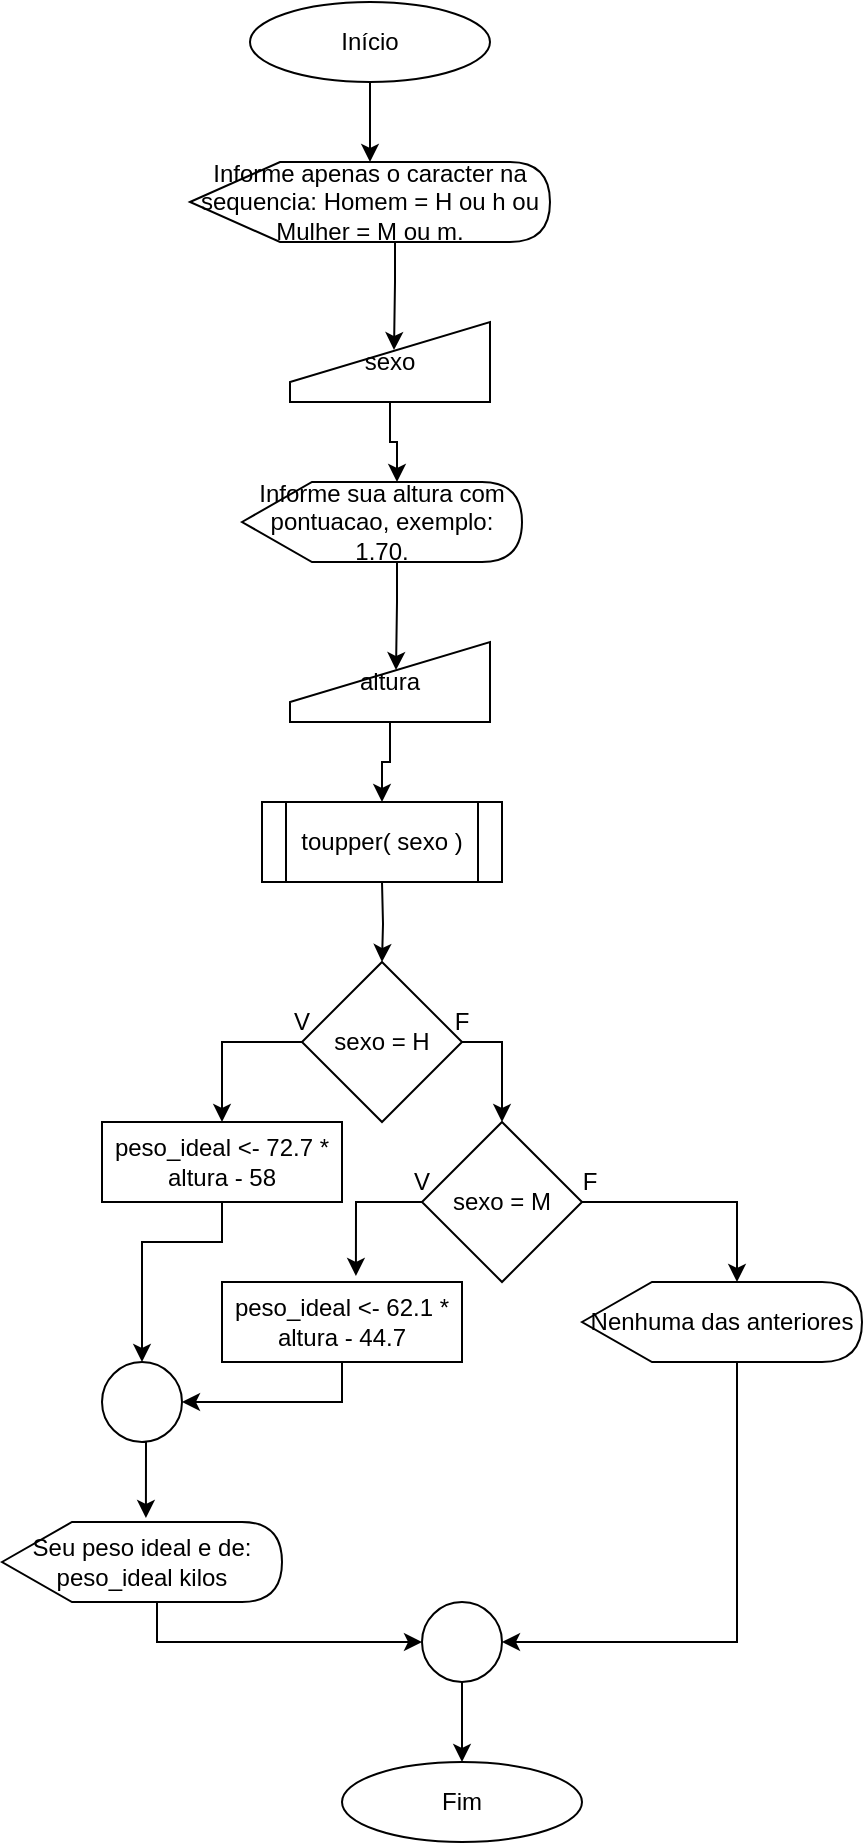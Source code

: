 <mxfile version="14.6.5" type="device"><diagram id="eR1Zb5RVLTV1uuEW3yPG" name="Page-1"><mxGraphModel dx="1108" dy="1549" grid="1" gridSize="10" guides="1" tooltips="1" connect="1" arrows="1" fold="1" page="1" pageScale="1" pageWidth="827" pageHeight="1169" math="0" shadow="0"><root><mxCell id="0"/><mxCell id="1" parent="0"/><mxCell id="b7pSza3pBghSQqpbN5Mq-29" style="edgeStyle=orthogonalEdgeStyle;rounded=0;orthogonalLoop=1;jettySize=auto;html=1;exitX=0.5;exitY=1;exitDx=0;exitDy=0;" parent="1" source="NN8kFv3UxyB4Z3Qv7Q7P-1" target="NN8kFv3UxyB4Z3Qv7Q7P-3" edge="1"><mxGeometry relative="1" as="geometry"/></mxCell><mxCell id="NN8kFv3UxyB4Z3Qv7Q7P-1" value="Início" style="ellipse;whiteSpace=wrap;html=1;" parent="1" vertex="1"><mxGeometry x="354" y="-440" width="120" height="40" as="geometry"/></mxCell><mxCell id="b7pSza3pBghSQqpbN5Mq-30" style="edgeStyle=orthogonalEdgeStyle;rounded=0;orthogonalLoop=1;jettySize=auto;html=1;exitX=0;exitY=0;exitDx=102.5;exitDy=40;exitPerimeter=0;entryX=0.52;entryY=0.35;entryDx=0;entryDy=0;entryPerimeter=0;" parent="1" source="NN8kFv3UxyB4Z3Qv7Q7P-3" target="NN8kFv3UxyB4Z3Qv7Q7P-5" edge="1"><mxGeometry relative="1" as="geometry"/></mxCell><mxCell id="NN8kFv3UxyB4Z3Qv7Q7P-3" value="Informe apenas o caracter na sequencia: Homem = H ou h ou Mulher = M ou m." style="shape=display;whiteSpace=wrap;html=1;" parent="1" vertex="1"><mxGeometry x="324" y="-360" width="180" height="40" as="geometry"/></mxCell><mxCell id="b7pSza3pBghSQqpbN5Mq-33" style="edgeStyle=orthogonalEdgeStyle;rounded=0;orthogonalLoop=1;jettySize=auto;html=1;exitX=0.5;exitY=1;exitDx=0;exitDy=0;entryX=0;entryY=0;entryDx=77.5;entryDy=0;entryPerimeter=0;" parent="1" source="NN8kFv3UxyB4Z3Qv7Q7P-5" target="b7pSza3pBghSQqpbN5Mq-31" edge="1"><mxGeometry relative="1" as="geometry"/></mxCell><mxCell id="NN8kFv3UxyB4Z3Qv7Q7P-5" value="sexo" style="shape=manualInput;whiteSpace=wrap;html=1;" parent="1" vertex="1"><mxGeometry x="374" y="-280" width="100" height="40" as="geometry"/></mxCell><mxCell id="NN8kFv3UxyB4Z3Qv7Q7P-32" style="edgeStyle=orthogonalEdgeStyle;rounded=0;orthogonalLoop=1;jettySize=auto;html=1;exitX=1;exitY=0.5;exitDx=0;exitDy=0;entryX=0.5;entryY=0;entryDx=0;entryDy=0;" parent="1" edge="1"><mxGeometry relative="1" as="geometry"><mxPoint x="560" y="400" as="sourcePoint"/></mxGeometry></mxCell><mxCell id="NN8kFv3UxyB4Z3Qv7Q7P-39" style="edgeStyle=orthogonalEdgeStyle;rounded=0;orthogonalLoop=1;jettySize=auto;html=1;exitX=0;exitY=0.5;exitDx=0;exitDy=0;entryX=0;entryY=0;entryDx=40;entryDy=0;entryPerimeter=0;" parent="1" edge="1"><mxGeometry relative="1" as="geometry"><mxPoint x="480" y="400" as="sourcePoint"/></mxGeometry></mxCell><mxCell id="NN8kFv3UxyB4Z3Qv7Q7P-33" style="edgeStyle=orthogonalEdgeStyle;rounded=0;orthogonalLoop=1;jettySize=auto;html=1;exitX=1;exitY=0.5;exitDx=0;exitDy=0;" parent="1" edge="1"><mxGeometry relative="1" as="geometry"><mxPoint x="640" y="480" as="sourcePoint"/></mxGeometry></mxCell><mxCell id="NN8kFv3UxyB4Z3Qv7Q7P-38" style="edgeStyle=orthogonalEdgeStyle;rounded=0;orthogonalLoop=1;jettySize=auto;html=1;exitX=0;exitY=0.5;exitDx=0;exitDy=0;entryX=0;entryY=0;entryDx=40;entryDy=0;entryPerimeter=0;" parent="1" edge="1"><mxGeometry relative="1" as="geometry"><mxPoint x="560" y="480" as="sourcePoint"/></mxGeometry></mxCell><mxCell id="NN8kFv3UxyB4Z3Qv7Q7P-37" style="edgeStyle=orthogonalEdgeStyle;rounded=0;orthogonalLoop=1;jettySize=auto;html=1;exitX=0;exitY=0.5;exitDx=0;exitDy=0;entryX=0;entryY=0;entryDx=40;entryDy=0;entryPerimeter=0;" parent="1" edge="1"><mxGeometry relative="1" as="geometry"><mxPoint x="640" y="560" as="sourcePoint"/></mxGeometry></mxCell><mxCell id="NN8kFv3UxyB4Z3Qv7Q7P-41" style="edgeStyle=orthogonalEdgeStyle;rounded=0;orthogonalLoop=1;jettySize=auto;html=1;exitX=1;exitY=0.5;exitDx=0;exitDy=0;entryX=0;entryY=0;entryDx=40;entryDy=0;entryPerimeter=0;" parent="1" edge="1"><mxGeometry relative="1" as="geometry"><mxPoint x="720" y="560" as="sourcePoint"/></mxGeometry></mxCell><mxCell id="sSCpmMaVxi6PYTEObbiI-27" style="edgeStyle=orthogonalEdgeStyle;rounded=0;orthogonalLoop=1;jettySize=auto;html=1;exitX=1;exitY=0.5;exitDx=0;exitDy=0;entryX=0;entryY=0.5;entryDx=0;entryDy=0;" parent="1" edge="1"><mxGeometry relative="1" as="geometry"><Array as="points"><mxPoint x="220" y="600"/><mxPoint x="220" y="750"/><mxPoint x="40" y="750"/><mxPoint x="40" y="320"/></Array><mxPoint x="100" y="320" as="targetPoint"/></mxGeometry></mxCell><mxCell id="ILk-ST_QnniMVwF21fKz-64" style="edgeStyle=orthogonalEdgeStyle;rounded=0;orthogonalLoop=1;jettySize=auto;html=1;exitX=1;exitY=0.5;exitDx=0;exitDy=0;entryX=0.5;entryY=0;entryDx=0;entryDy=0;" parent="1" source="ILk-ST_QnniMVwF21fKz-47" target="ILk-ST_QnniMVwF21fKz-49" edge="1"><mxGeometry relative="1" as="geometry"/></mxCell><mxCell id="b7pSza3pBghSQqpbN5Mq-37" style="edgeStyle=orthogonalEdgeStyle;rounded=0;orthogonalLoop=1;jettySize=auto;html=1;exitX=0;exitY=0.5;exitDx=0;exitDy=0;entryX=0.5;entryY=0;entryDx=0;entryDy=0;" parent="1" source="ILk-ST_QnniMVwF21fKz-47" target="b7pSza3pBghSQqpbN5Mq-36" edge="1"><mxGeometry relative="1" as="geometry"/></mxCell><mxCell id="ILk-ST_QnniMVwF21fKz-47" value="sexo = H" style="rhombus;whiteSpace=wrap;html=1;" parent="1" vertex="1"><mxGeometry x="380" y="40" width="80" height="80" as="geometry"/></mxCell><mxCell id="b7pSza3pBghSQqpbN5Mq-40" style="edgeStyle=orthogonalEdgeStyle;rounded=0;orthogonalLoop=1;jettySize=auto;html=1;exitX=0;exitY=0.5;exitDx=0;exitDy=0;entryX=0.558;entryY=-0.075;entryDx=0;entryDy=0;entryPerimeter=0;" parent="1" source="ILk-ST_QnniMVwF21fKz-49" target="b7pSza3pBghSQqpbN5Mq-39" edge="1"><mxGeometry relative="1" as="geometry"/></mxCell><mxCell id="b7pSza3pBghSQqpbN5Mq-42" style="edgeStyle=orthogonalEdgeStyle;rounded=0;orthogonalLoop=1;jettySize=auto;html=1;exitX=1;exitY=0.5;exitDx=0;exitDy=0;entryX=0;entryY=0;entryDx=77.5;entryDy=0;entryPerimeter=0;" parent="1" source="ILk-ST_QnniMVwF21fKz-49" target="b7pSza3pBghSQqpbN5Mq-41" edge="1"><mxGeometry relative="1" as="geometry"/></mxCell><mxCell id="ILk-ST_QnniMVwF21fKz-49" value="sexo = M" style="rhombus;whiteSpace=wrap;html=1;" parent="1" vertex="1"><mxGeometry x="440" y="120" width="80" height="80" as="geometry"/></mxCell><mxCell id="ILk-ST_QnniMVwF21fKz-60" value="V" style="text;html=1;strokeColor=none;fillColor=none;align=center;verticalAlign=middle;whiteSpace=wrap;rounded=0;" parent="1" vertex="1"><mxGeometry x="360" y="60" width="40" height="20" as="geometry"/></mxCell><mxCell id="ILk-ST_QnniMVwF21fKz-61" value="V" style="text;html=1;strokeColor=none;fillColor=none;align=center;verticalAlign=middle;whiteSpace=wrap;rounded=0;" parent="1" vertex="1"><mxGeometry x="420" y="140" width="40" height="20" as="geometry"/></mxCell><mxCell id="ILk-ST_QnniMVwF21fKz-67" value="F" style="text;html=1;strokeColor=none;fillColor=none;align=center;verticalAlign=middle;whiteSpace=wrap;rounded=0;" parent="1" vertex="1"><mxGeometry x="440" y="60" width="40" height="20" as="geometry"/></mxCell><mxCell id="ILk-ST_QnniMVwF21fKz-68" value="F" style="text;html=1;strokeColor=none;fillColor=none;align=center;verticalAlign=middle;whiteSpace=wrap;rounded=0;" parent="1" vertex="1"><mxGeometry x="504" y="140" width="40" height="20" as="geometry"/></mxCell><mxCell id="ILk-ST_QnniMVwF21fKz-82" value="Fim" style="ellipse;whiteSpace=wrap;html=1;" parent="1" vertex="1"><mxGeometry x="400" y="440" width="120" height="40" as="geometry"/></mxCell><mxCell id="W9XGq4ZpZ86Sj935mL_d-3" style="edgeStyle=orthogonalEdgeStyle;rounded=0;orthogonalLoop=1;jettySize=auto;html=1;exitX=0.5;exitY=1;exitDx=0;exitDy=0;entryX=0.5;entryY=0;entryDx=0;entryDy=0;" parent="1" target="ILk-ST_QnniMVwF21fKz-47" edge="1"><mxGeometry relative="1" as="geometry"><mxPoint x="420" as="sourcePoint"/></mxGeometry></mxCell><mxCell id="b7pSza3pBghSQqpbN5Mq-3" value="toupper( sexo )" style="shape=process;whiteSpace=wrap;html=1;backgroundOutline=1;" parent="1" vertex="1"><mxGeometry x="360" y="-40" width="120" height="40" as="geometry"/></mxCell><mxCell id="b7pSza3pBghSQqpbN5Mq-34" style="edgeStyle=orthogonalEdgeStyle;rounded=0;orthogonalLoop=1;jettySize=auto;html=1;exitX=0;exitY=0;exitDx=77.5;exitDy=40;exitPerimeter=0;entryX=0.53;entryY=0.35;entryDx=0;entryDy=0;entryPerimeter=0;" parent="1" source="b7pSza3pBghSQqpbN5Mq-31" target="b7pSza3pBghSQqpbN5Mq-32" edge="1"><mxGeometry relative="1" as="geometry"/></mxCell><mxCell id="b7pSza3pBghSQqpbN5Mq-31" value="Informe sua altura com pontuacao, exemplo: 1.70." style="shape=display;whiteSpace=wrap;html=1;" parent="1" vertex="1"><mxGeometry x="350" y="-200" width="140" height="40" as="geometry"/></mxCell><mxCell id="b7pSza3pBghSQqpbN5Mq-35" style="edgeStyle=orthogonalEdgeStyle;rounded=0;orthogonalLoop=1;jettySize=auto;html=1;exitX=0.5;exitY=1;exitDx=0;exitDy=0;entryX=0.5;entryY=0;entryDx=0;entryDy=0;" parent="1" source="b7pSza3pBghSQqpbN5Mq-32" target="b7pSza3pBghSQqpbN5Mq-3" edge="1"><mxGeometry relative="1" as="geometry"/></mxCell><mxCell id="b7pSza3pBghSQqpbN5Mq-32" value="altura" style="shape=manualInput;whiteSpace=wrap;html=1;" parent="1" vertex="1"><mxGeometry x="374" y="-120" width="100" height="40" as="geometry"/></mxCell><mxCell id="b7pSza3pBghSQqpbN5Mq-45" style="edgeStyle=orthogonalEdgeStyle;rounded=0;orthogonalLoop=1;jettySize=auto;html=1;exitX=0.5;exitY=1;exitDx=0;exitDy=0;entryX=0.5;entryY=0;entryDx=0;entryDy=0;" parent="1" source="b7pSza3pBghSQqpbN5Mq-36" target="b7pSza3pBghSQqpbN5Mq-44" edge="1"><mxGeometry relative="1" as="geometry"><Array as="points"><mxPoint x="340" y="180"/><mxPoint x="300" y="180"/></Array></mxGeometry></mxCell><mxCell id="b7pSza3pBghSQqpbN5Mq-36" value="peso_ideal &amp;lt;- 72.7 * altura - 58" style="rounded=0;whiteSpace=wrap;html=1;" parent="1" vertex="1"><mxGeometry x="280" y="120" width="120" height="40" as="geometry"/></mxCell><mxCell id="b7pSza3pBghSQqpbN5Mq-46" style="edgeStyle=orthogonalEdgeStyle;rounded=0;orthogonalLoop=1;jettySize=auto;html=1;exitX=0.5;exitY=1;exitDx=0;exitDy=0;entryX=1;entryY=0.5;entryDx=0;entryDy=0;" parent="1" source="b7pSza3pBghSQqpbN5Mq-39" target="b7pSza3pBghSQqpbN5Mq-44" edge="1"><mxGeometry relative="1" as="geometry"/></mxCell><mxCell id="b7pSza3pBghSQqpbN5Mq-39" value="peso_ideal &amp;lt;- 62.1 * altura - 44.7" style="rounded=0;whiteSpace=wrap;html=1;" parent="1" vertex="1"><mxGeometry x="340" y="200" width="120" height="40" as="geometry"/></mxCell><mxCell id="b7pSza3pBghSQqpbN5Mq-50" style="edgeStyle=orthogonalEdgeStyle;rounded=0;orthogonalLoop=1;jettySize=auto;html=1;exitX=0;exitY=0;exitDx=77.5;exitDy=40;exitPerimeter=0;entryX=1;entryY=0.5;entryDx=0;entryDy=0;" parent="1" source="b7pSza3pBghSQqpbN5Mq-41" target="b7pSza3pBghSQqpbN5Mq-48" edge="1"><mxGeometry relative="1" as="geometry"/></mxCell><mxCell id="b7pSza3pBghSQqpbN5Mq-41" value="Nenhuma das anteriores" style="shape=display;whiteSpace=wrap;html=1;" parent="1" vertex="1"><mxGeometry x="520" y="200" width="140" height="40" as="geometry"/></mxCell><mxCell id="b7pSza3pBghSQqpbN5Mq-49" style="edgeStyle=orthogonalEdgeStyle;rounded=0;orthogonalLoop=1;jettySize=auto;html=1;exitX=0;exitY=0;exitDx=77.5;exitDy=40;exitPerimeter=0;entryX=0;entryY=0.5;entryDx=0;entryDy=0;" parent="1" source="b7pSza3pBghSQqpbN5Mq-43" target="b7pSza3pBghSQqpbN5Mq-48" edge="1"><mxGeometry relative="1" as="geometry"/></mxCell><mxCell id="b7pSza3pBghSQqpbN5Mq-43" value="Seu peso ideal e de: peso_ideal kilos" style="shape=display;whiteSpace=wrap;html=1;" parent="1" vertex="1"><mxGeometry x="230" y="320" width="140" height="40" as="geometry"/></mxCell><mxCell id="b7pSza3pBghSQqpbN5Mq-47" style="edgeStyle=orthogonalEdgeStyle;rounded=0;orthogonalLoop=1;jettySize=auto;html=1;exitX=0.5;exitY=1;exitDx=0;exitDy=0;entryX=0.514;entryY=-0.05;entryDx=0;entryDy=0;entryPerimeter=0;" parent="1" source="b7pSza3pBghSQqpbN5Mq-44" target="b7pSza3pBghSQqpbN5Mq-43" edge="1"><mxGeometry relative="1" as="geometry"/></mxCell><mxCell id="b7pSza3pBghSQqpbN5Mq-44" value="" style="ellipse;whiteSpace=wrap;html=1;aspect=fixed;" parent="1" vertex="1"><mxGeometry x="280" y="240" width="40" height="40" as="geometry"/></mxCell><mxCell id="b7pSza3pBghSQqpbN5Mq-51" style="edgeStyle=orthogonalEdgeStyle;rounded=0;orthogonalLoop=1;jettySize=auto;html=1;exitX=0.5;exitY=1;exitDx=0;exitDy=0;entryX=0.5;entryY=0;entryDx=0;entryDy=0;" parent="1" source="b7pSza3pBghSQqpbN5Mq-48" target="ILk-ST_QnniMVwF21fKz-82" edge="1"><mxGeometry relative="1" as="geometry"/></mxCell><mxCell id="b7pSza3pBghSQqpbN5Mq-48" value="" style="ellipse;whiteSpace=wrap;html=1;aspect=fixed;" parent="1" vertex="1"><mxGeometry x="440" y="360" width="40" height="40" as="geometry"/></mxCell></root></mxGraphModel></diagram></mxfile>